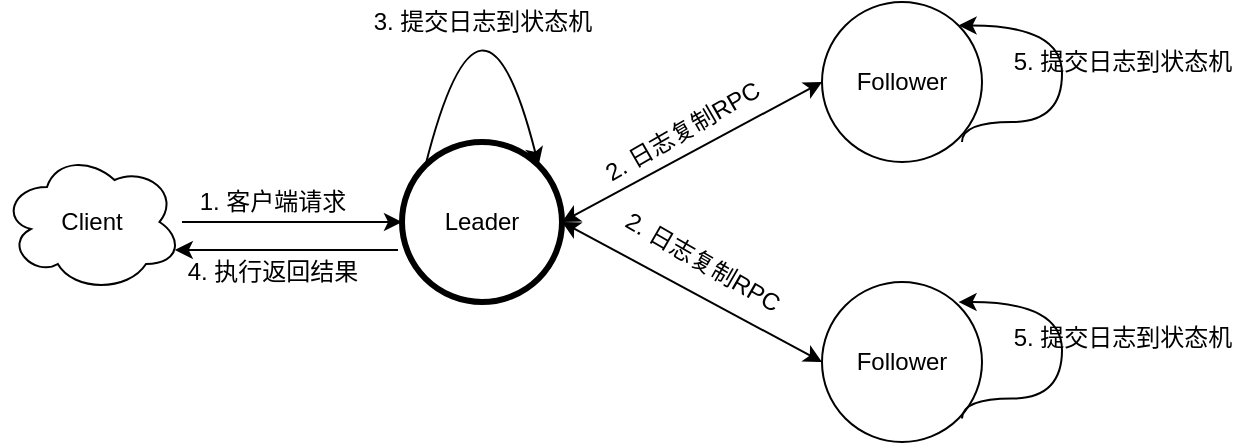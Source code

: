 <mxfile version="13.9.8" type="github">
  <diagram id="cyc-Ayhg2EMI8vz3Uooy" name="Page-1">
    <mxGraphModel dx="1426" dy="803" grid="1" gridSize="10" guides="1" tooltips="1" connect="1" arrows="1" fold="1" page="1" pageScale="1" pageWidth="827" pageHeight="1169" math="0" shadow="0">
      <root>
        <mxCell id="0" />
        <mxCell id="1" parent="0" />
        <mxCell id="rdInM9raPqnrskgte95T-1" value="Leader" style="ellipse;whiteSpace=wrap;html=1;aspect=fixed;strokeWidth=3;" vertex="1" parent="1">
          <mxGeometry x="220" y="190" width="80" height="80" as="geometry" />
        </mxCell>
        <mxCell id="rdInM9raPqnrskgte95T-3" value="Follower" style="ellipse;whiteSpace=wrap;html=1;aspect=fixed;strokeWidth=1;" vertex="1" parent="1">
          <mxGeometry x="430" y="120" width="80" height="80" as="geometry" />
        </mxCell>
        <mxCell id="rdInM9raPqnrskgte95T-4" value="Follower" style="ellipse;whiteSpace=wrap;html=1;aspect=fixed;strokeWidth=1;" vertex="1" parent="1">
          <mxGeometry x="430" y="260" width="80" height="80" as="geometry" />
        </mxCell>
        <mxCell id="rdInM9raPqnrskgte95T-9" value="" style="endArrow=classic;startArrow=classic;html=1;exitX=1;exitY=0.5;exitDx=0;exitDy=0;" edge="1" parent="1" source="rdInM9raPqnrskgte95T-1">
          <mxGeometry width="50" height="50" relative="1" as="geometry">
            <mxPoint x="380" y="350" as="sourcePoint" />
            <mxPoint x="430" y="300" as="targetPoint" />
          </mxGeometry>
        </mxCell>
        <mxCell id="rdInM9raPqnrskgte95T-10" value="" style="endArrow=classic;startArrow=classic;html=1;entryX=0;entryY=0.5;entryDx=0;entryDy=0;exitX=1;exitY=0.5;exitDx=0;exitDy=0;" edge="1" parent="1" source="rdInM9raPqnrskgte95T-1" target="rdInM9raPqnrskgte95T-3">
          <mxGeometry width="50" height="50" relative="1" as="geometry">
            <mxPoint x="200" y="340" as="sourcePoint" />
            <mxPoint x="250" y="290" as="targetPoint" />
          </mxGeometry>
        </mxCell>
        <mxCell id="rdInM9raPqnrskgte95T-12" style="edgeStyle=none;rounded=0;orthogonalLoop=1;jettySize=auto;html=1;" edge="1" parent="1" source="rdInM9raPqnrskgte95T-11" target="rdInM9raPqnrskgte95T-1">
          <mxGeometry relative="1" as="geometry" />
        </mxCell>
        <mxCell id="rdInM9raPqnrskgte95T-11" value="Client" style="ellipse;shape=cloud;whiteSpace=wrap;html=1;strokeWidth=1;" vertex="1" parent="1">
          <mxGeometry x="20" y="195" width="90" height="70" as="geometry" />
        </mxCell>
        <mxCell id="rdInM9raPqnrskgte95T-13" value="1. 客户端请求" style="text;html=1;align=center;verticalAlign=middle;resizable=0;points=[];autosize=1;" vertex="1" parent="1">
          <mxGeometry x="110" y="210" width="90" height="20" as="geometry" />
        </mxCell>
        <mxCell id="rdInM9raPqnrskgte95T-14" value="2. 日志复制RPC" style="text;html=1;align=center;verticalAlign=middle;resizable=0;points=[];autosize=1;rotation=-30;" vertex="1" parent="1">
          <mxGeometry x="310" y="175" width="100" height="20" as="geometry" />
        </mxCell>
        <mxCell id="rdInM9raPqnrskgte95T-15" value="2. 日志复制RPC" style="text;html=1;align=center;verticalAlign=middle;resizable=0;points=[];autosize=1;rotation=30;" vertex="1" parent="1">
          <mxGeometry x="320" y="240" width="100" height="20" as="geometry" />
        </mxCell>
        <mxCell id="rdInM9raPqnrskgte95T-16" value="" style="curved=1;endArrow=classic;html=1;exitX=0;exitY=0;exitDx=0;exitDy=0;entryX=1;entryY=0;entryDx=0;entryDy=0;edgeStyle=orthogonalEdgeStyle;" edge="1" parent="1" source="rdInM9raPqnrskgte95T-1" target="rdInM9raPqnrskgte95T-1">
          <mxGeometry width="50" height="50" relative="1" as="geometry">
            <mxPoint x="390" y="420" as="sourcePoint" />
            <mxPoint x="440" y="370" as="targetPoint" />
            <Array as="points">
              <mxPoint x="260" y="90" />
            </Array>
          </mxGeometry>
        </mxCell>
        <mxCell id="rdInM9raPqnrskgte95T-17" value="3. 提交日志到状态机" style="text;html=1;align=center;verticalAlign=middle;resizable=0;points=[];autosize=1;" vertex="1" parent="1">
          <mxGeometry x="200" y="120" width="120" height="20" as="geometry" />
        </mxCell>
        <mxCell id="rdInM9raPqnrskgte95T-20" style="edgeStyle=none;rounded=0;orthogonalLoop=1;jettySize=auto;html=1;exitX=-0.025;exitY=0.675;exitDx=0;exitDy=0;exitPerimeter=0;entryX=0.96;entryY=0.7;entryDx=0;entryDy=0;entryPerimeter=0;" edge="1" parent="1" source="rdInM9raPqnrskgte95T-1" target="rdInM9raPqnrskgte95T-11">
          <mxGeometry relative="1" as="geometry">
            <mxPoint x="120" y="240" as="sourcePoint" />
            <mxPoint x="110" y="280" as="targetPoint" />
          </mxGeometry>
        </mxCell>
        <mxCell id="rdInM9raPqnrskgte95T-21" value="4. 执行返回结果" style="text;html=1;align=center;verticalAlign=middle;resizable=0;points=[];autosize=1;" vertex="1" parent="1">
          <mxGeometry x="105" y="245" width="100" height="20" as="geometry" />
        </mxCell>
        <mxCell id="rdInM9raPqnrskgte95T-23" value="" style="curved=1;endArrow=classic;html=1;edgeStyle=orthogonalEdgeStyle;entryX=1;entryY=0;entryDx=0;entryDy=0;" edge="1" parent="1" target="rdInM9raPqnrskgte95T-3">
          <mxGeometry width="50" height="50" relative="1" as="geometry">
            <mxPoint x="500" y="190" as="sourcePoint" />
            <mxPoint x="550" y="140" as="targetPoint" />
            <Array as="points">
              <mxPoint x="500" y="180" />
              <mxPoint x="550" y="180" />
              <mxPoint x="550" y="132" />
            </Array>
          </mxGeometry>
        </mxCell>
        <mxCell id="rdInM9raPqnrskgte95T-24" value="5. 提交日志到状态机" style="text;html=1;align=center;verticalAlign=middle;resizable=0;points=[];autosize=1;" vertex="1" parent="1">
          <mxGeometry x="520" y="140" width="120" height="20" as="geometry" />
        </mxCell>
        <mxCell id="rdInM9raPqnrskgte95T-28" value="" style="curved=1;endArrow=classic;html=1;edgeStyle=orthogonalEdgeStyle;entryX=1;entryY=0;entryDx=0;entryDy=0;" edge="1" parent="1">
          <mxGeometry width="50" height="50" relative="1" as="geometry">
            <mxPoint x="500" y="328.3" as="sourcePoint" />
            <mxPoint x="498.284" y="270.016" as="targetPoint" />
            <Array as="points">
              <mxPoint x="500" y="318.3" />
              <mxPoint x="550" y="318.3" />
              <mxPoint x="550" y="270.3" />
            </Array>
          </mxGeometry>
        </mxCell>
        <mxCell id="rdInM9raPqnrskgte95T-29" value="5. 提交日志到状态机" style="text;html=1;align=center;verticalAlign=middle;resizable=0;points=[];autosize=1;" vertex="1" parent="1">
          <mxGeometry x="520" y="278.3" width="120" height="20" as="geometry" />
        </mxCell>
      </root>
    </mxGraphModel>
  </diagram>
</mxfile>
